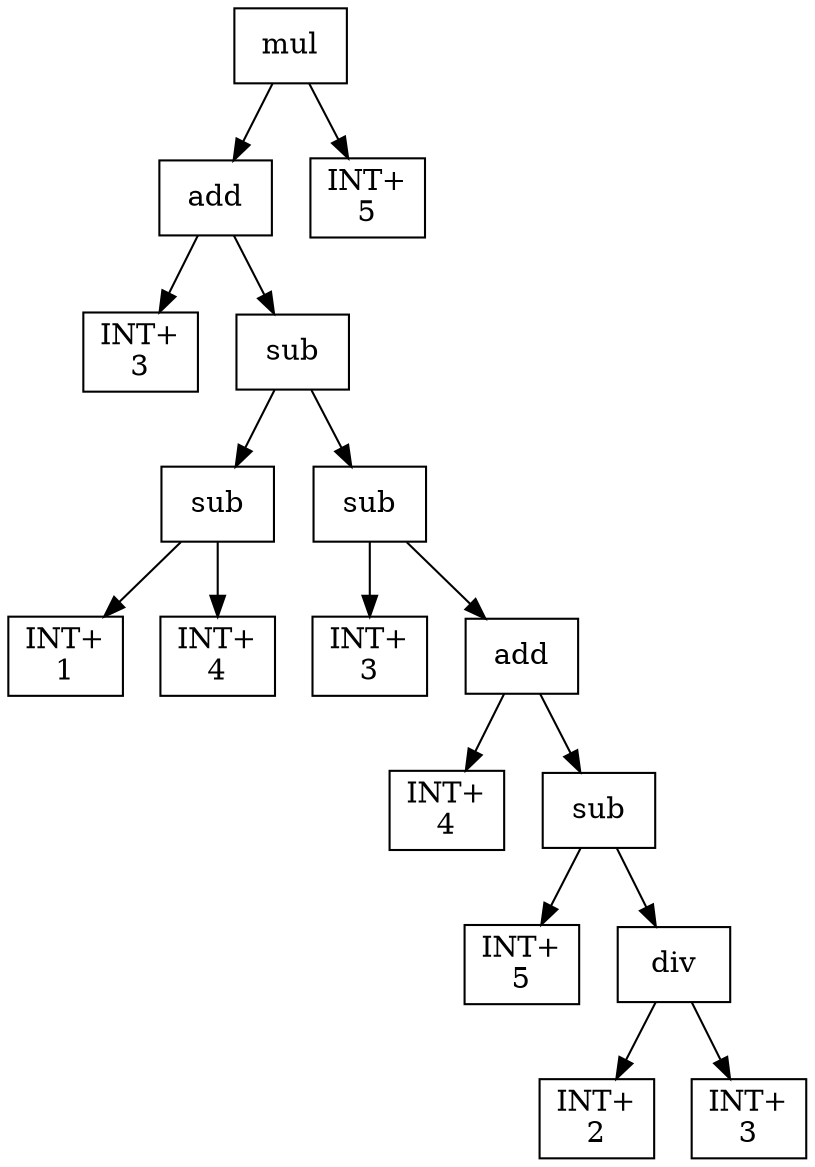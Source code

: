 digraph expr {
  node [shape=box];
  n1 [label="mul"];
  n2 [label="add"];
  n3 [label="INT+\n3"];
  n4 [label="sub"];
  n5 [label="sub"];
  n6 [label="INT+\n1"];
  n7 [label="INT+\n4"];
  n5 -> n6;
  n5 -> n7;
  n8 [label="sub"];
  n9 [label="INT+\n3"];
  n10 [label="add"];
  n11 [label="INT+\n4"];
  n12 [label="sub"];
  n13 [label="INT+\n5"];
  n14 [label="div"];
  n15 [label="INT+\n2"];
  n16 [label="INT+\n3"];
  n14 -> n15;
  n14 -> n16;
  n12 -> n13;
  n12 -> n14;
  n10 -> n11;
  n10 -> n12;
  n8 -> n9;
  n8 -> n10;
  n4 -> n5;
  n4 -> n8;
  n2 -> n3;
  n2 -> n4;
  n17 [label="INT+\n5"];
  n1 -> n2;
  n1 -> n17;
}